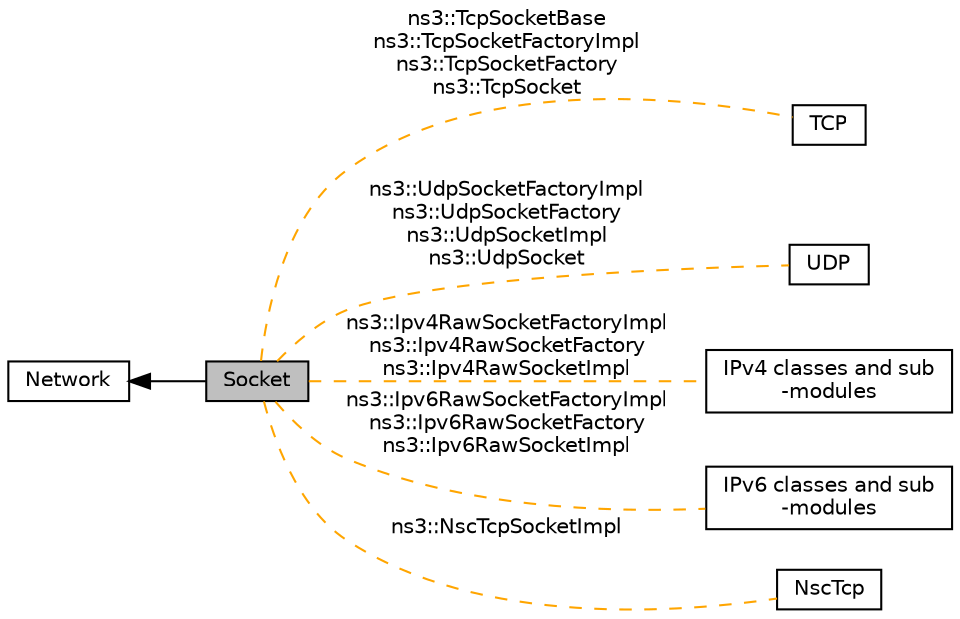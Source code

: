 digraph "Socket"
{
  edge [fontname="Helvetica",fontsize="10",labelfontname="Helvetica",labelfontsize="10"];
  node [fontname="Helvetica",fontsize="10",shape=record];
  rankdir=LR;
  Node0 [label="Socket",height=0.2,width=0.4,color="black", fillcolor="grey75", style="filled", fontcolor="black"];
  Node1 [label="Network",height=0.2,width=0.4,color="black", fillcolor="white", style="filled",URL="$db/d3a/group__network.html"];
  Node5 [label="TCP",height=0.2,width=0.4,color="black", fillcolor="white", style="filled",URL="$db/dd6/group__tcp.html"];
  Node6 [label="UDP",height=0.2,width=0.4,color="black", fillcolor="white", style="filled",URL="$d2/d11/group__udp.html"];
  Node2 [label="IPv4 classes and sub\l-modules",height=0.2,width=0.4,color="black", fillcolor="white", style="filled",URL="$dd/d90/group__ipv4.html"];
  Node3 [label="IPv6 classes and sub\l-modules",height=0.2,width=0.4,color="black", fillcolor="white", style="filled",URL="$d1/d00/group__ipv6.html"];
  Node4 [label="NscTcp",height=0.2,width=0.4,color="black", fillcolor="white", style="filled",URL="$d6/dbe/group__nsctcp.html"];
  Node1->Node0 [shape=plaintext, dir="back", style="solid"];
  Node0->Node2 [shape=plaintext, label="ns3::Ipv4RawSocketFactoryImpl\nns3::Ipv4RawSocketFactory\nns3::Ipv4RawSocketImpl", color="orange", dir="none", style="dashed"];
  Node0->Node3 [shape=plaintext, label="ns3::Ipv6RawSocketFactoryImpl\nns3::Ipv6RawSocketFactory\nns3::Ipv6RawSocketImpl", color="orange", dir="none", style="dashed"];
  Node0->Node4 [shape=plaintext, label="ns3::NscTcpSocketImpl", color="orange", dir="none", style="dashed"];
  Node0->Node5 [shape=plaintext, label="ns3::TcpSocketBase\nns3::TcpSocketFactoryImpl\nns3::TcpSocketFactory\nns3::TcpSocket", color="orange", dir="none", style="dashed"];
  Node0->Node6 [shape=plaintext, label="ns3::UdpSocketFactoryImpl\nns3::UdpSocketFactory\nns3::UdpSocketImpl\nns3::UdpSocket", color="orange", dir="none", style="dashed"];
}
